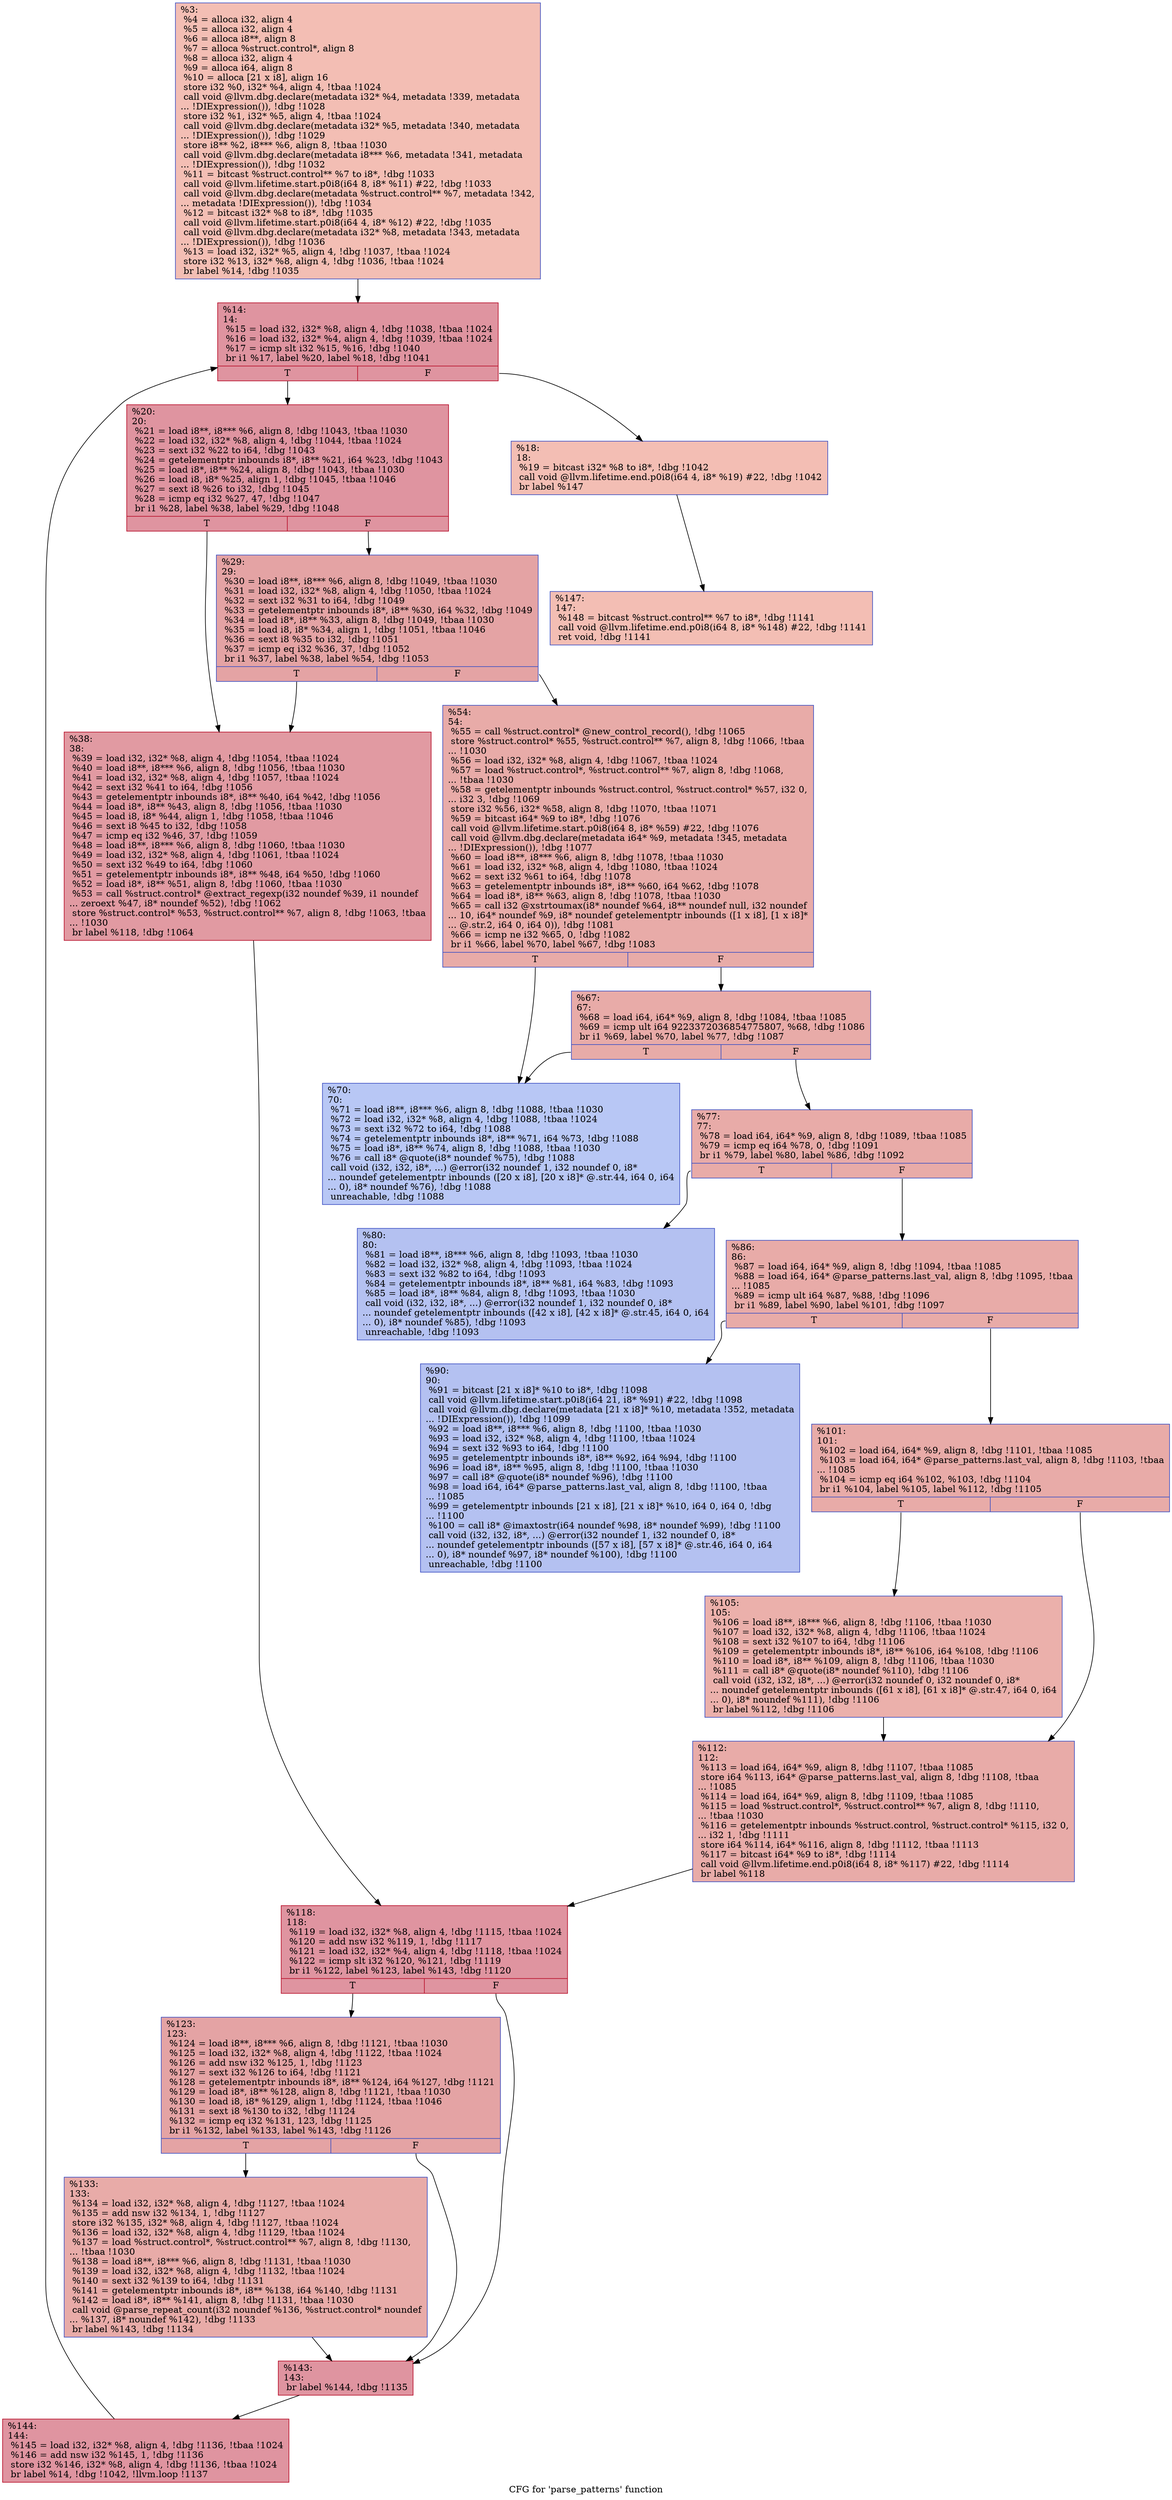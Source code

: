 digraph "CFG for 'parse_patterns' function" {
	label="CFG for 'parse_patterns' function";

	Node0x2350890 [shape=record,color="#3d50c3ff", style=filled, fillcolor="#e36c5570",label="{%3:\l  %4 = alloca i32, align 4\l  %5 = alloca i32, align 4\l  %6 = alloca i8**, align 8\l  %7 = alloca %struct.control*, align 8\l  %8 = alloca i32, align 4\l  %9 = alloca i64, align 8\l  %10 = alloca [21 x i8], align 16\l  store i32 %0, i32* %4, align 4, !tbaa !1024\l  call void @llvm.dbg.declare(metadata i32* %4, metadata !339, metadata\l... !DIExpression()), !dbg !1028\l  store i32 %1, i32* %5, align 4, !tbaa !1024\l  call void @llvm.dbg.declare(metadata i32* %5, metadata !340, metadata\l... !DIExpression()), !dbg !1029\l  store i8** %2, i8*** %6, align 8, !tbaa !1030\l  call void @llvm.dbg.declare(metadata i8*** %6, metadata !341, metadata\l... !DIExpression()), !dbg !1032\l  %11 = bitcast %struct.control** %7 to i8*, !dbg !1033\l  call void @llvm.lifetime.start.p0i8(i64 8, i8* %11) #22, !dbg !1033\l  call void @llvm.dbg.declare(metadata %struct.control** %7, metadata !342,\l... metadata !DIExpression()), !dbg !1034\l  %12 = bitcast i32* %8 to i8*, !dbg !1035\l  call void @llvm.lifetime.start.p0i8(i64 4, i8* %12) #22, !dbg !1035\l  call void @llvm.dbg.declare(metadata i32* %8, metadata !343, metadata\l... !DIExpression()), !dbg !1036\l  %13 = load i32, i32* %5, align 4, !dbg !1037, !tbaa !1024\l  store i32 %13, i32* %8, align 4, !dbg !1036, !tbaa !1024\l  br label %14, !dbg !1035\l}"];
	Node0x2350890 -> Node0x23509a0;
	Node0x23509a0 [shape=record,color="#b70d28ff", style=filled, fillcolor="#b70d2870",label="{%14:\l14:                                               \l  %15 = load i32, i32* %8, align 4, !dbg !1038, !tbaa !1024\l  %16 = load i32, i32* %4, align 4, !dbg !1039, !tbaa !1024\l  %17 = icmp slt i32 %15, %16, !dbg !1040\l  br i1 %17, label %20, label %18, !dbg !1041\l|{<s0>T|<s1>F}}"];
	Node0x23509a0:s0 -> Node0x2350a40;
	Node0x23509a0:s1 -> Node0x23509f0;
	Node0x23509f0 [shape=record,color="#3d50c3ff", style=filled, fillcolor="#e36c5570",label="{%18:\l18:                                               \l  %19 = bitcast i32* %8 to i8*, !dbg !1042\l  call void @llvm.lifetime.end.p0i8(i64 4, i8* %19) #22, !dbg !1042\l  br label %147\l}"];
	Node0x23509f0 -> Node0x2350fe0;
	Node0x2350a40 [shape=record,color="#b70d28ff", style=filled, fillcolor="#b70d2870",label="{%20:\l20:                                               \l  %21 = load i8**, i8*** %6, align 8, !dbg !1043, !tbaa !1030\l  %22 = load i32, i32* %8, align 4, !dbg !1044, !tbaa !1024\l  %23 = sext i32 %22 to i64, !dbg !1043\l  %24 = getelementptr inbounds i8*, i8** %21, i64 %23, !dbg !1043\l  %25 = load i8*, i8** %24, align 8, !dbg !1043, !tbaa !1030\l  %26 = load i8, i8* %25, align 1, !dbg !1045, !tbaa !1046\l  %27 = sext i8 %26 to i32, !dbg !1045\l  %28 = icmp eq i32 %27, 47, !dbg !1047\l  br i1 %28, label %38, label %29, !dbg !1048\l|{<s0>T|<s1>F}}"];
	Node0x2350a40:s0 -> Node0x2350ae0;
	Node0x2350a40:s1 -> Node0x2350a90;
	Node0x2350a90 [shape=record,color="#3d50c3ff", style=filled, fillcolor="#c32e3170",label="{%29:\l29:                                               \l  %30 = load i8**, i8*** %6, align 8, !dbg !1049, !tbaa !1030\l  %31 = load i32, i32* %8, align 4, !dbg !1050, !tbaa !1024\l  %32 = sext i32 %31 to i64, !dbg !1049\l  %33 = getelementptr inbounds i8*, i8** %30, i64 %32, !dbg !1049\l  %34 = load i8*, i8** %33, align 8, !dbg !1049, !tbaa !1030\l  %35 = load i8, i8* %34, align 1, !dbg !1051, !tbaa !1046\l  %36 = sext i8 %35 to i32, !dbg !1051\l  %37 = icmp eq i32 %36, 37, !dbg !1052\l  br i1 %37, label %38, label %54, !dbg !1053\l|{<s0>T|<s1>F}}"];
	Node0x2350a90:s0 -> Node0x2350ae0;
	Node0x2350a90:s1 -> Node0x2350b30;
	Node0x2350ae0 [shape=record,color="#b70d28ff", style=filled, fillcolor="#bb1b2c70",label="{%38:\l38:                                               \l  %39 = load i32, i32* %8, align 4, !dbg !1054, !tbaa !1024\l  %40 = load i8**, i8*** %6, align 8, !dbg !1056, !tbaa !1030\l  %41 = load i32, i32* %8, align 4, !dbg !1057, !tbaa !1024\l  %42 = sext i32 %41 to i64, !dbg !1056\l  %43 = getelementptr inbounds i8*, i8** %40, i64 %42, !dbg !1056\l  %44 = load i8*, i8** %43, align 8, !dbg !1056, !tbaa !1030\l  %45 = load i8, i8* %44, align 1, !dbg !1058, !tbaa !1046\l  %46 = sext i8 %45 to i32, !dbg !1058\l  %47 = icmp eq i32 %46, 37, !dbg !1059\l  %48 = load i8**, i8*** %6, align 8, !dbg !1060, !tbaa !1030\l  %49 = load i32, i32* %8, align 4, !dbg !1061, !tbaa !1024\l  %50 = sext i32 %49 to i64, !dbg !1060\l  %51 = getelementptr inbounds i8*, i8** %48, i64 %50, !dbg !1060\l  %52 = load i8*, i8** %51, align 8, !dbg !1060, !tbaa !1030\l  %53 = call %struct.control* @extract_regexp(i32 noundef %39, i1 noundef\l... zeroext %47, i8* noundef %52), !dbg !1062\l  store %struct.control* %53, %struct.control** %7, align 8, !dbg !1063, !tbaa\l... !1030\l  br label %118, !dbg !1064\l}"];
	Node0x2350ae0 -> Node0x2350e50;
	Node0x2350b30 [shape=record,color="#3d50c3ff", style=filled, fillcolor="#cc403a70",label="{%54:\l54:                                               \l  %55 = call %struct.control* @new_control_record(), !dbg !1065\l  store %struct.control* %55, %struct.control** %7, align 8, !dbg !1066, !tbaa\l... !1030\l  %56 = load i32, i32* %8, align 4, !dbg !1067, !tbaa !1024\l  %57 = load %struct.control*, %struct.control** %7, align 8, !dbg !1068,\l... !tbaa !1030\l  %58 = getelementptr inbounds %struct.control, %struct.control* %57, i32 0,\l... i32 3, !dbg !1069\l  store i32 %56, i32* %58, align 8, !dbg !1070, !tbaa !1071\l  %59 = bitcast i64* %9 to i8*, !dbg !1076\l  call void @llvm.lifetime.start.p0i8(i64 8, i8* %59) #22, !dbg !1076\l  call void @llvm.dbg.declare(metadata i64* %9, metadata !345, metadata\l... !DIExpression()), !dbg !1077\l  %60 = load i8**, i8*** %6, align 8, !dbg !1078, !tbaa !1030\l  %61 = load i32, i32* %8, align 4, !dbg !1080, !tbaa !1024\l  %62 = sext i32 %61 to i64, !dbg !1078\l  %63 = getelementptr inbounds i8*, i8** %60, i64 %62, !dbg !1078\l  %64 = load i8*, i8** %63, align 8, !dbg !1078, !tbaa !1030\l  %65 = call i32 @xstrtoumax(i8* noundef %64, i8** noundef null, i32 noundef\l... 10, i64* noundef %9, i8* noundef getelementptr inbounds ([1 x i8], [1 x i8]*\l... @.str.2, i64 0, i64 0)), !dbg !1081\l  %66 = icmp ne i32 %65, 0, !dbg !1082\l  br i1 %66, label %70, label %67, !dbg !1083\l|{<s0>T|<s1>F}}"];
	Node0x2350b30:s0 -> Node0x2350bd0;
	Node0x2350b30:s1 -> Node0x2350b80;
	Node0x2350b80 [shape=record,color="#3d50c3ff", style=filled, fillcolor="#cc403a70",label="{%67:\l67:                                               \l  %68 = load i64, i64* %9, align 8, !dbg !1084, !tbaa !1085\l  %69 = icmp ult i64 9223372036854775807, %68, !dbg !1086\l  br i1 %69, label %70, label %77, !dbg !1087\l|{<s0>T|<s1>F}}"];
	Node0x2350b80:s0 -> Node0x2350bd0;
	Node0x2350b80:s1 -> Node0x2350c20;
	Node0x2350bd0 [shape=record,color="#3d50c3ff", style=filled, fillcolor="#5f7fe870",label="{%70:\l70:                                               \l  %71 = load i8**, i8*** %6, align 8, !dbg !1088, !tbaa !1030\l  %72 = load i32, i32* %8, align 4, !dbg !1088, !tbaa !1024\l  %73 = sext i32 %72 to i64, !dbg !1088\l  %74 = getelementptr inbounds i8*, i8** %71, i64 %73, !dbg !1088\l  %75 = load i8*, i8** %74, align 8, !dbg !1088, !tbaa !1030\l  %76 = call i8* @quote(i8* noundef %75), !dbg !1088\l  call void (i32, i32, i8*, ...) @error(i32 noundef 1, i32 noundef 0, i8*\l... noundef getelementptr inbounds ([20 x i8], [20 x i8]* @.str.44, i64 0, i64\l... 0), i8* noundef %76), !dbg !1088\l  unreachable, !dbg !1088\l}"];
	Node0x2350c20 [shape=record,color="#3d50c3ff", style=filled, fillcolor="#cc403a70",label="{%77:\l77:                                               \l  %78 = load i64, i64* %9, align 8, !dbg !1089, !tbaa !1085\l  %79 = icmp eq i64 %78, 0, !dbg !1091\l  br i1 %79, label %80, label %86, !dbg !1092\l|{<s0>T|<s1>F}}"];
	Node0x2350c20:s0 -> Node0x2350c70;
	Node0x2350c20:s1 -> Node0x2350cc0;
	Node0x2350c70 [shape=record,color="#3d50c3ff", style=filled, fillcolor="#5572df70",label="{%80:\l80:                                               \l  %81 = load i8**, i8*** %6, align 8, !dbg !1093, !tbaa !1030\l  %82 = load i32, i32* %8, align 4, !dbg !1093, !tbaa !1024\l  %83 = sext i32 %82 to i64, !dbg !1093\l  %84 = getelementptr inbounds i8*, i8** %81, i64 %83, !dbg !1093\l  %85 = load i8*, i8** %84, align 8, !dbg !1093, !tbaa !1030\l  call void (i32, i32, i8*, ...) @error(i32 noundef 1, i32 noundef 0, i8*\l... noundef getelementptr inbounds ([42 x i8], [42 x i8]* @.str.45, i64 0, i64\l... 0), i8* noundef %85), !dbg !1093\l  unreachable, !dbg !1093\l}"];
	Node0x2350cc0 [shape=record,color="#3d50c3ff", style=filled, fillcolor="#cc403a70",label="{%86:\l86:                                               \l  %87 = load i64, i64* %9, align 8, !dbg !1094, !tbaa !1085\l  %88 = load i64, i64* @parse_patterns.last_val, align 8, !dbg !1095, !tbaa\l... !1085\l  %89 = icmp ult i64 %87, %88, !dbg !1096\l  br i1 %89, label %90, label %101, !dbg !1097\l|{<s0>T|<s1>F}}"];
	Node0x2350cc0:s0 -> Node0x2350d10;
	Node0x2350cc0:s1 -> Node0x2350d60;
	Node0x2350d10 [shape=record,color="#3d50c3ff", style=filled, fillcolor="#5572df70",label="{%90:\l90:                                               \l  %91 = bitcast [21 x i8]* %10 to i8*, !dbg !1098\l  call void @llvm.lifetime.start.p0i8(i64 21, i8* %91) #22, !dbg !1098\l  call void @llvm.dbg.declare(metadata [21 x i8]* %10, metadata !352, metadata\l... !DIExpression()), !dbg !1099\l  %92 = load i8**, i8*** %6, align 8, !dbg !1100, !tbaa !1030\l  %93 = load i32, i32* %8, align 4, !dbg !1100, !tbaa !1024\l  %94 = sext i32 %93 to i64, !dbg !1100\l  %95 = getelementptr inbounds i8*, i8** %92, i64 %94, !dbg !1100\l  %96 = load i8*, i8** %95, align 8, !dbg !1100, !tbaa !1030\l  %97 = call i8* @quote(i8* noundef %96), !dbg !1100\l  %98 = load i64, i64* @parse_patterns.last_val, align 8, !dbg !1100, !tbaa\l... !1085\l  %99 = getelementptr inbounds [21 x i8], [21 x i8]* %10, i64 0, i64 0, !dbg\l... !1100\l  %100 = call i8* @imaxtostr(i64 noundef %98, i8* noundef %99), !dbg !1100\l  call void (i32, i32, i8*, ...) @error(i32 noundef 1, i32 noundef 0, i8*\l... noundef getelementptr inbounds ([57 x i8], [57 x i8]* @.str.46, i64 0, i64\l... 0), i8* noundef %97, i8* noundef %100), !dbg !1100\l  unreachable, !dbg !1100\l}"];
	Node0x2350d60 [shape=record,color="#3d50c3ff", style=filled, fillcolor="#cc403a70",label="{%101:\l101:                                              \l  %102 = load i64, i64* %9, align 8, !dbg !1101, !tbaa !1085\l  %103 = load i64, i64* @parse_patterns.last_val, align 8, !dbg !1103, !tbaa\l... !1085\l  %104 = icmp eq i64 %102, %103, !dbg !1104\l  br i1 %104, label %105, label %112, !dbg !1105\l|{<s0>T|<s1>F}}"];
	Node0x2350d60:s0 -> Node0x2350db0;
	Node0x2350d60:s1 -> Node0x2350e00;
	Node0x2350db0 [shape=record,color="#3d50c3ff", style=filled, fillcolor="#d24b4070",label="{%105:\l105:                                              \l  %106 = load i8**, i8*** %6, align 8, !dbg !1106, !tbaa !1030\l  %107 = load i32, i32* %8, align 4, !dbg !1106, !tbaa !1024\l  %108 = sext i32 %107 to i64, !dbg !1106\l  %109 = getelementptr inbounds i8*, i8** %106, i64 %108, !dbg !1106\l  %110 = load i8*, i8** %109, align 8, !dbg !1106, !tbaa !1030\l  %111 = call i8* @quote(i8* noundef %110), !dbg !1106\l  call void (i32, i32, i8*, ...) @error(i32 noundef 0, i32 noundef 0, i8*\l... noundef getelementptr inbounds ([61 x i8], [61 x i8]* @.str.47, i64 0, i64\l... 0), i8* noundef %111), !dbg !1106\l  br label %112, !dbg !1106\l}"];
	Node0x2350db0 -> Node0x2350e00;
	Node0x2350e00 [shape=record,color="#3d50c3ff", style=filled, fillcolor="#cc403a70",label="{%112:\l112:                                              \l  %113 = load i64, i64* %9, align 8, !dbg !1107, !tbaa !1085\l  store i64 %113, i64* @parse_patterns.last_val, align 8, !dbg !1108, !tbaa\l... !1085\l  %114 = load i64, i64* %9, align 8, !dbg !1109, !tbaa !1085\l  %115 = load %struct.control*, %struct.control** %7, align 8, !dbg !1110,\l... !tbaa !1030\l  %116 = getelementptr inbounds %struct.control, %struct.control* %115, i32 0,\l... i32 1, !dbg !1111\l  store i64 %114, i64* %116, align 8, !dbg !1112, !tbaa !1113\l  %117 = bitcast i64* %9 to i8*, !dbg !1114\l  call void @llvm.lifetime.end.p0i8(i64 8, i8* %117) #22, !dbg !1114\l  br label %118\l}"];
	Node0x2350e00 -> Node0x2350e50;
	Node0x2350e50 [shape=record,color="#b70d28ff", style=filled, fillcolor="#b70d2870",label="{%118:\l118:                                              \l  %119 = load i32, i32* %8, align 4, !dbg !1115, !tbaa !1024\l  %120 = add nsw i32 %119, 1, !dbg !1117\l  %121 = load i32, i32* %4, align 4, !dbg !1118, !tbaa !1024\l  %122 = icmp slt i32 %120, %121, !dbg !1119\l  br i1 %122, label %123, label %143, !dbg !1120\l|{<s0>T|<s1>F}}"];
	Node0x2350e50:s0 -> Node0x2350ea0;
	Node0x2350e50:s1 -> Node0x2350f40;
	Node0x2350ea0 [shape=record,color="#3d50c3ff", style=filled, fillcolor="#c32e3170",label="{%123:\l123:                                              \l  %124 = load i8**, i8*** %6, align 8, !dbg !1121, !tbaa !1030\l  %125 = load i32, i32* %8, align 4, !dbg !1122, !tbaa !1024\l  %126 = add nsw i32 %125, 1, !dbg !1123\l  %127 = sext i32 %126 to i64, !dbg !1121\l  %128 = getelementptr inbounds i8*, i8** %124, i64 %127, !dbg !1121\l  %129 = load i8*, i8** %128, align 8, !dbg !1121, !tbaa !1030\l  %130 = load i8, i8* %129, align 1, !dbg !1124, !tbaa !1046\l  %131 = sext i8 %130 to i32, !dbg !1124\l  %132 = icmp eq i32 %131, 123, !dbg !1125\l  br i1 %132, label %133, label %143, !dbg !1126\l|{<s0>T|<s1>F}}"];
	Node0x2350ea0:s0 -> Node0x2350ef0;
	Node0x2350ea0:s1 -> Node0x2350f40;
	Node0x2350ef0 [shape=record,color="#3d50c3ff", style=filled, fillcolor="#cc403a70",label="{%133:\l133:                                              \l  %134 = load i32, i32* %8, align 4, !dbg !1127, !tbaa !1024\l  %135 = add nsw i32 %134, 1, !dbg !1127\l  store i32 %135, i32* %8, align 4, !dbg !1127, !tbaa !1024\l  %136 = load i32, i32* %8, align 4, !dbg !1129, !tbaa !1024\l  %137 = load %struct.control*, %struct.control** %7, align 8, !dbg !1130,\l... !tbaa !1030\l  %138 = load i8**, i8*** %6, align 8, !dbg !1131, !tbaa !1030\l  %139 = load i32, i32* %8, align 4, !dbg !1132, !tbaa !1024\l  %140 = sext i32 %139 to i64, !dbg !1131\l  %141 = getelementptr inbounds i8*, i8** %138, i64 %140, !dbg !1131\l  %142 = load i8*, i8** %141, align 8, !dbg !1131, !tbaa !1030\l  call void @parse_repeat_count(i32 noundef %136, %struct.control* noundef\l... %137, i8* noundef %142), !dbg !1133\l  br label %143, !dbg !1134\l}"];
	Node0x2350ef0 -> Node0x2350f40;
	Node0x2350f40 [shape=record,color="#b70d28ff", style=filled, fillcolor="#b70d2870",label="{%143:\l143:                                              \l  br label %144, !dbg !1135\l}"];
	Node0x2350f40 -> Node0x2350f90;
	Node0x2350f90 [shape=record,color="#b70d28ff", style=filled, fillcolor="#b70d2870",label="{%144:\l144:                                              \l  %145 = load i32, i32* %8, align 4, !dbg !1136, !tbaa !1024\l  %146 = add nsw i32 %145, 1, !dbg !1136\l  store i32 %146, i32* %8, align 4, !dbg !1136, !tbaa !1024\l  br label %14, !dbg !1042, !llvm.loop !1137\l}"];
	Node0x2350f90 -> Node0x23509a0;
	Node0x2350fe0 [shape=record,color="#3d50c3ff", style=filled, fillcolor="#e36c5570",label="{%147:\l147:                                              \l  %148 = bitcast %struct.control** %7 to i8*, !dbg !1141\l  call void @llvm.lifetime.end.p0i8(i64 8, i8* %148) #22, !dbg !1141\l  ret void, !dbg !1141\l}"];
}
